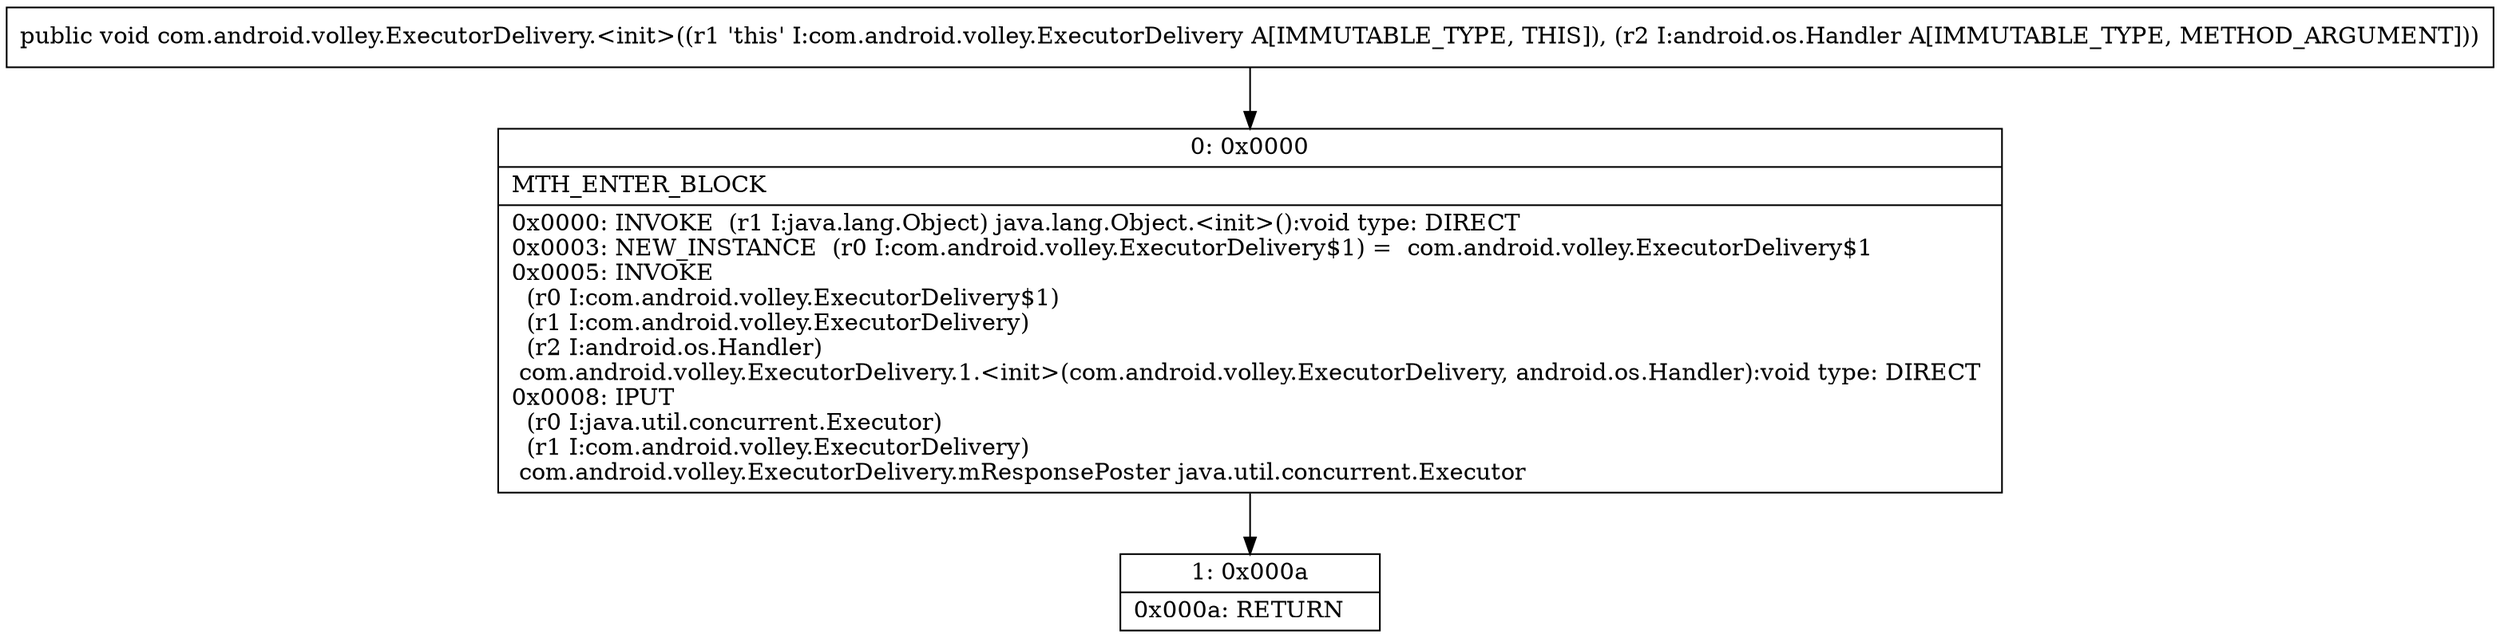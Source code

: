 digraph "CFG forcom.android.volley.ExecutorDelivery.\<init\>(Landroid\/os\/Handler;)V" {
Node_0 [shape=record,label="{0\:\ 0x0000|MTH_ENTER_BLOCK\l|0x0000: INVOKE  (r1 I:java.lang.Object) java.lang.Object.\<init\>():void type: DIRECT \l0x0003: NEW_INSTANCE  (r0 I:com.android.volley.ExecutorDelivery$1) =  com.android.volley.ExecutorDelivery$1 \l0x0005: INVOKE  \l  (r0 I:com.android.volley.ExecutorDelivery$1)\l  (r1 I:com.android.volley.ExecutorDelivery)\l  (r2 I:android.os.Handler)\l com.android.volley.ExecutorDelivery.1.\<init\>(com.android.volley.ExecutorDelivery, android.os.Handler):void type: DIRECT \l0x0008: IPUT  \l  (r0 I:java.util.concurrent.Executor)\l  (r1 I:com.android.volley.ExecutorDelivery)\l com.android.volley.ExecutorDelivery.mResponsePoster java.util.concurrent.Executor \l}"];
Node_1 [shape=record,label="{1\:\ 0x000a|0x000a: RETURN   \l}"];
MethodNode[shape=record,label="{public void com.android.volley.ExecutorDelivery.\<init\>((r1 'this' I:com.android.volley.ExecutorDelivery A[IMMUTABLE_TYPE, THIS]), (r2 I:android.os.Handler A[IMMUTABLE_TYPE, METHOD_ARGUMENT])) }"];
MethodNode -> Node_0;
Node_0 -> Node_1;
}

